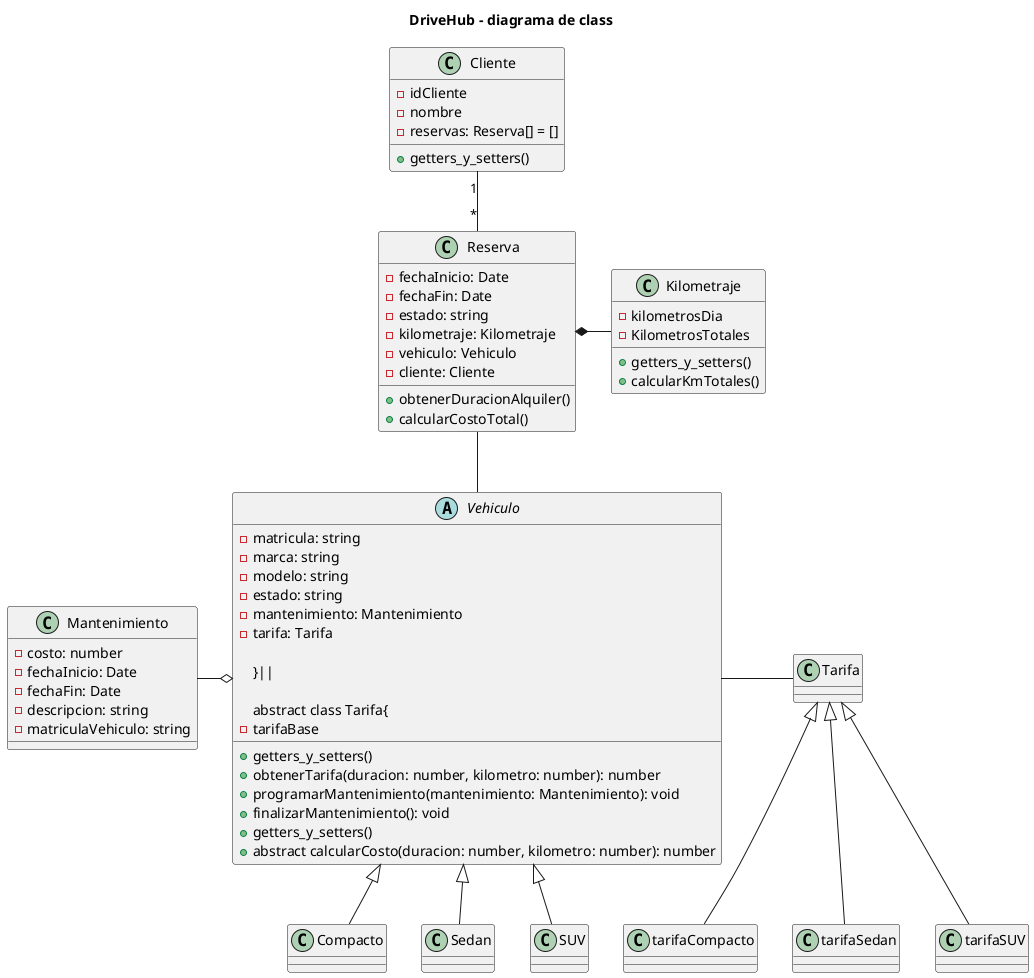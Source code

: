 @startuml

title DriveHub - diagrama de class

abstract class Vehiculo {
    - matricula: string
    - marca: string
    - modelo: string
    - estado: string
    - mantenimiento: Mantenimiento
    - tarifa: Tarifa
    + getters_y_setters()
    + obtenerTarifa(duracion: number, kilometro: number): number
    + programarMantenimiento(mantenimiento: Mantenimiento): void
    + finalizarMantenimiento(): void
    
}||

abstract class Tarifa{
    - tarifaBase
    + getters_y_setters()
    + abstract calcularCosto(duracion: number, kilometro: number): number
}


class Cliente {
    - idCliente
    - nombre
    - reservas: Reserva[] = []
    + getters_y_setters()
}

class Kilometraje{
    -kilometrosDia
    -KilometrosTotales
    + getters_y_setters()
    + calcularKmTotales()
}

class Mantenimiento{
    - costo: number
    - fechaInicio: Date
    - fechaFin: Date
    - descripcion: string
    - matriculaVehiculo: string
}

class Reserva{
    - fechaInicio: Date
    - fechaFin: Date
    - estado: string
    - kilometraje: Kilometraje
    - vehiculo: Vehiculo
    - cliente: Cliente
    + obtenerDuracionAlquiler()
    + calcularCostoTotal()
}

' Relaciones

Vehiculo <|-d- Compacto
Vehiculo <|-d- Sedan
Vehiculo <|-d- SUV

Tarifa <|-d- tarifaCompacto 
Tarifa <|-d- tarifaSedan
Tarifa <|-d- tarifaSUV

Vehiculo -r- Tarifa
Vehiculo o-l- Mantenimiento

Reserva -- Vehiculo
Reserva *-r- Kilometraje

Cliente "1" -- "*" Reserva 
' bidireccional

@enduml